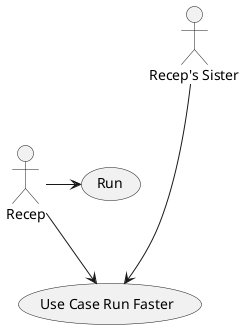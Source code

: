 @startuml
Recep -> (Run)
Recep --> (Use Case Run Faster)

:Recep's Sister: ---> (Use Case Run Faster)
@enduml